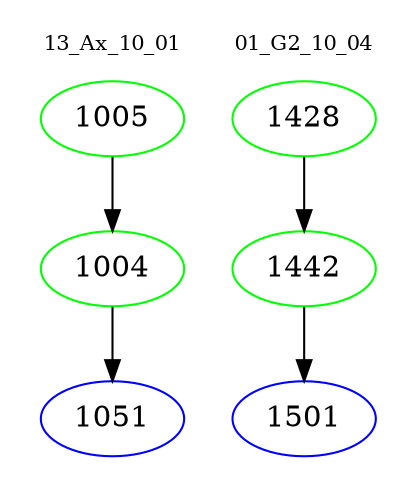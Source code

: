 digraph{
subgraph cluster_0 {
color = white
label = "13_Ax_10_01";
fontsize=10;
T0_1005 [label="1005", color="green"]
T0_1005 -> T0_1004 [color="black"]
T0_1004 [label="1004", color="green"]
T0_1004 -> T0_1051 [color="black"]
T0_1051 [label="1051", color="blue"]
}
subgraph cluster_1 {
color = white
label = "01_G2_10_04";
fontsize=10;
T1_1428 [label="1428", color="green"]
T1_1428 -> T1_1442 [color="black"]
T1_1442 [label="1442", color="green"]
T1_1442 -> T1_1501 [color="black"]
T1_1501 [label="1501", color="blue"]
}
}
